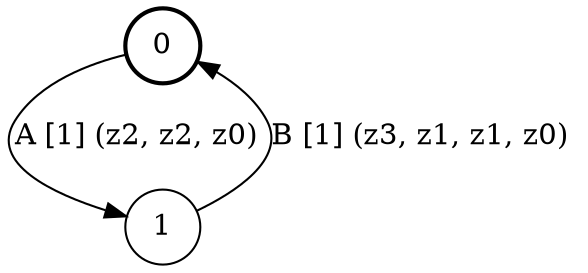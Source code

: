 # generated file, don't try to modify
# command: dot -Tpng <filename> > tree.png
digraph Automaton {
    node [shape = circle];
    0 [style = "bold"];
    0 -> 1 [label = "A [1] (z2, z2, z0) "];
    1 -> 0 [label = "B [1] (z3, z1, z1, z0) "];
}
